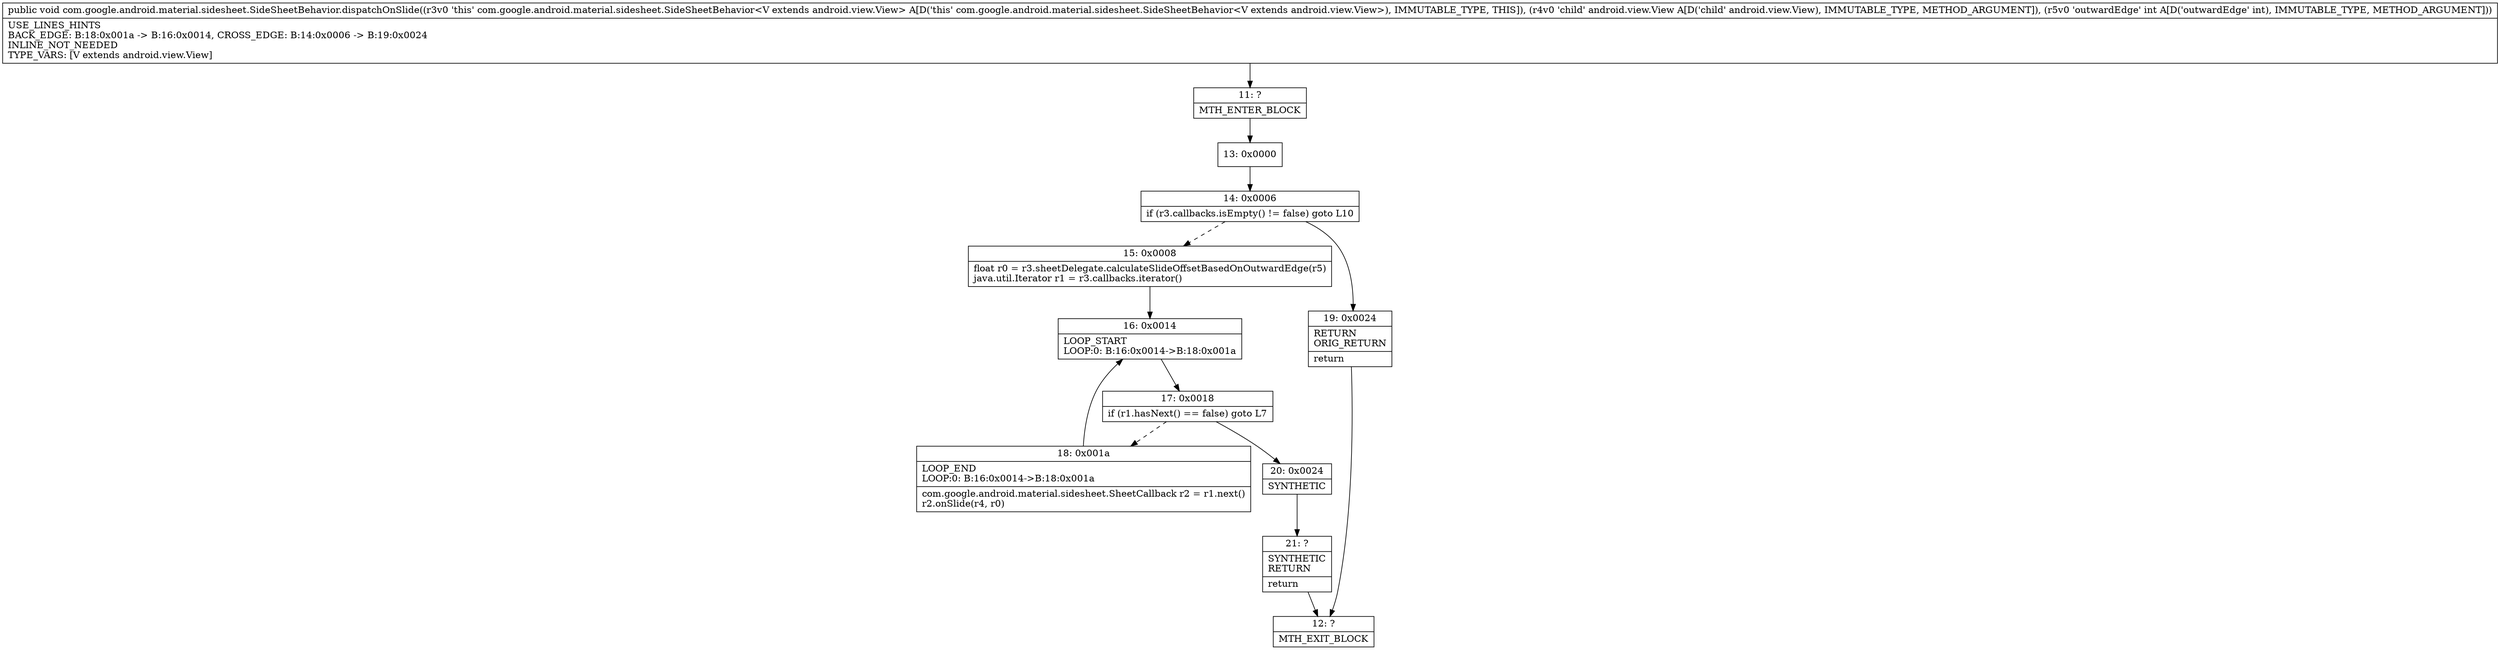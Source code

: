 digraph "CFG forcom.google.android.material.sidesheet.SideSheetBehavior.dispatchOnSlide(Landroid\/view\/View;I)V" {
Node_11 [shape=record,label="{11\:\ ?|MTH_ENTER_BLOCK\l}"];
Node_13 [shape=record,label="{13\:\ 0x0000}"];
Node_14 [shape=record,label="{14\:\ 0x0006|if (r3.callbacks.isEmpty() != false) goto L10\l}"];
Node_15 [shape=record,label="{15\:\ 0x0008|float r0 = r3.sheetDelegate.calculateSlideOffsetBasedOnOutwardEdge(r5)\ljava.util.Iterator r1 = r3.callbacks.iterator()\l}"];
Node_16 [shape=record,label="{16\:\ 0x0014|LOOP_START\lLOOP:0: B:16:0x0014\-\>B:18:0x001a\l}"];
Node_17 [shape=record,label="{17\:\ 0x0018|if (r1.hasNext() == false) goto L7\l}"];
Node_18 [shape=record,label="{18\:\ 0x001a|LOOP_END\lLOOP:0: B:16:0x0014\-\>B:18:0x001a\l|com.google.android.material.sidesheet.SheetCallback r2 = r1.next()\lr2.onSlide(r4, r0)\l}"];
Node_20 [shape=record,label="{20\:\ 0x0024|SYNTHETIC\l}"];
Node_21 [shape=record,label="{21\:\ ?|SYNTHETIC\lRETURN\l|return\l}"];
Node_12 [shape=record,label="{12\:\ ?|MTH_EXIT_BLOCK\l}"];
Node_19 [shape=record,label="{19\:\ 0x0024|RETURN\lORIG_RETURN\l|return\l}"];
MethodNode[shape=record,label="{public void com.google.android.material.sidesheet.SideSheetBehavior.dispatchOnSlide((r3v0 'this' com.google.android.material.sidesheet.SideSheetBehavior\<V extends android.view.View\> A[D('this' com.google.android.material.sidesheet.SideSheetBehavior\<V extends android.view.View\>), IMMUTABLE_TYPE, THIS]), (r4v0 'child' android.view.View A[D('child' android.view.View), IMMUTABLE_TYPE, METHOD_ARGUMENT]), (r5v0 'outwardEdge' int A[D('outwardEdge' int), IMMUTABLE_TYPE, METHOD_ARGUMENT]))  | USE_LINES_HINTS\lBACK_EDGE: B:18:0x001a \-\> B:16:0x0014, CROSS_EDGE: B:14:0x0006 \-\> B:19:0x0024\lINLINE_NOT_NEEDED\lTYPE_VARS: [V extends android.view.View]\l}"];
MethodNode -> Node_11;Node_11 -> Node_13;
Node_13 -> Node_14;
Node_14 -> Node_15[style=dashed];
Node_14 -> Node_19;
Node_15 -> Node_16;
Node_16 -> Node_17;
Node_17 -> Node_18[style=dashed];
Node_17 -> Node_20;
Node_18 -> Node_16;
Node_20 -> Node_21;
Node_21 -> Node_12;
Node_19 -> Node_12;
}

